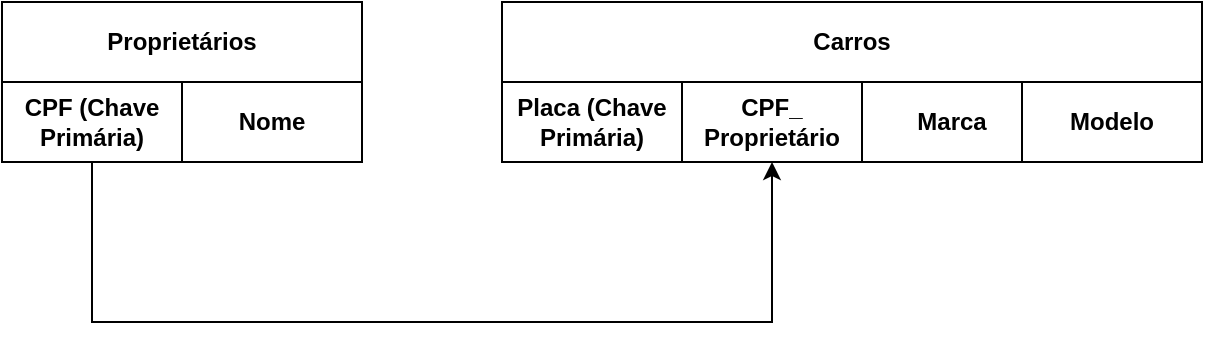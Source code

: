 <mxfile version="21.1.4" type="github">
  <diagram name="Página-1" id="WAbbyUD846dWkYqEZnZZ">
    <mxGraphModel dx="813" dy="795" grid="1" gridSize="10" guides="1" tooltips="1" connect="1" arrows="1" fold="1" page="1" pageScale="1" pageWidth="827" pageHeight="1169" math="0" shadow="0">
      <root>
        <mxCell id="0" />
        <mxCell id="1" parent="0" />
        <mxCell id="cH3c2I097TOLmUf9ebZT-64" value="&lt;b&gt;CPF (Chave Primária)&lt;br&gt;&lt;/b&gt;" style="rounded=0;whiteSpace=wrap;html=1;" vertex="1" parent="1">
          <mxGeometry x="90" y="120" width="90" height="40" as="geometry" />
        </mxCell>
        <mxCell id="cH3c2I097TOLmUf9ebZT-65" value="&lt;b&gt;Nome&lt;/b&gt;" style="rounded=0;whiteSpace=wrap;html=1;" vertex="1" parent="1">
          <mxGeometry x="180" y="120" width="90" height="40" as="geometry" />
        </mxCell>
        <mxCell id="cH3c2I097TOLmUf9ebZT-66" value="&lt;b&gt;Proprietários&lt;br&gt;&lt;/b&gt;" style="rounded=0;whiteSpace=wrap;html=1;" vertex="1" parent="1">
          <mxGeometry x="90" y="80" width="180" height="40" as="geometry" />
        </mxCell>
        <mxCell id="cH3c2I097TOLmUf9ebZT-85" value="&lt;b&gt;Placa (Chave Primária)&lt;br&gt;&lt;/b&gt;" style="rounded=0;whiteSpace=wrap;html=1;" vertex="1" parent="1">
          <mxGeometry x="340" y="120" width="90" height="40" as="geometry" />
        </mxCell>
        <mxCell id="cH3c2I097TOLmUf9ebZT-86" value="&lt;b&gt;CPF_&lt;br&gt;Proprietário&lt;br&gt;&lt;/b&gt;" style="rounded=0;whiteSpace=wrap;html=1;" vertex="1" parent="1">
          <mxGeometry x="430" y="120" width="90" height="40" as="geometry" />
        </mxCell>
        <mxCell id="cH3c2I097TOLmUf9ebZT-87" value="&lt;b&gt;Carros&lt;br&gt;&lt;/b&gt;" style="rounded=0;whiteSpace=wrap;html=1;" vertex="1" parent="1">
          <mxGeometry x="340" y="80" width="350" height="40" as="geometry" />
        </mxCell>
        <mxCell id="cH3c2I097TOLmUf9ebZT-88" value="&lt;b&gt;Marca&lt;/b&gt;" style="rounded=0;whiteSpace=wrap;html=1;" vertex="1" parent="1">
          <mxGeometry x="520" y="120" width="90" height="40" as="geometry" />
        </mxCell>
        <mxCell id="cH3c2I097TOLmUf9ebZT-89" value="&lt;b&gt;Modelo&lt;/b&gt;" style="rounded=0;whiteSpace=wrap;html=1;" vertex="1" parent="1">
          <mxGeometry x="600" y="120" width="90" height="40" as="geometry" />
        </mxCell>
        <mxCell id="cH3c2I097TOLmUf9ebZT-91" value="" style="endArrow=classic;html=1;rounded=0;exitX=0.5;exitY=1;exitDx=0;exitDy=0;entryX=0.5;entryY=1;entryDx=0;entryDy=0;" edge="1" parent="1" source="cH3c2I097TOLmUf9ebZT-64" target="cH3c2I097TOLmUf9ebZT-86">
          <mxGeometry width="50" height="50" relative="1" as="geometry">
            <mxPoint x="430" y="270" as="sourcePoint" />
            <mxPoint x="590" y="240" as="targetPoint" />
            <Array as="points">
              <mxPoint x="135" y="240" />
              <mxPoint x="475" y="240" />
            </Array>
          </mxGeometry>
        </mxCell>
      </root>
    </mxGraphModel>
  </diagram>
</mxfile>
